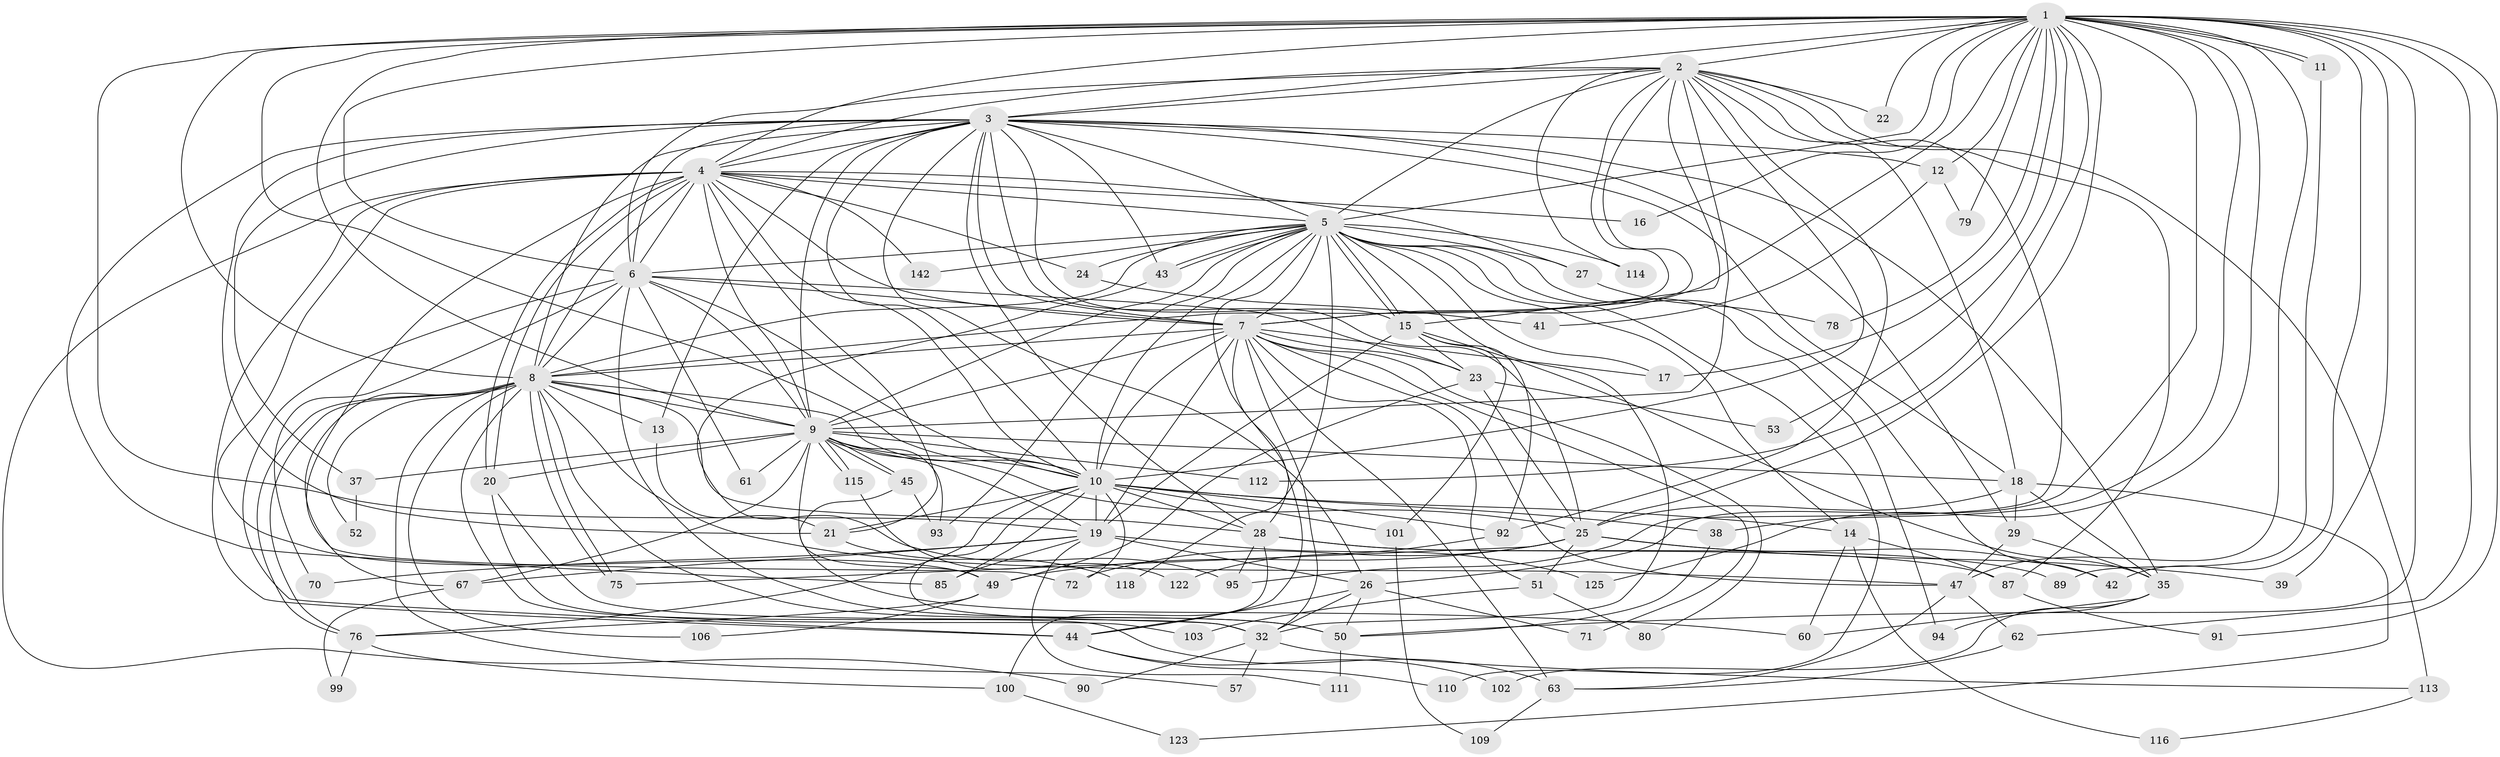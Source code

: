 // original degree distribution, {32: 0.006896551724137931, 17: 0.013793103448275862, 24: 0.006896551724137931, 21: 0.013793103448275862, 26: 0.006896551724137931, 14: 0.006896551724137931, 22: 0.006896551724137931, 23: 0.006896551724137931, 3: 0.22758620689655173, 4: 0.06896551724137931, 6: 0.05517241379310345, 9: 0.006896551724137931, 2: 0.4896551724137931, 7: 0.020689655172413793, 11: 0.006896551724137931, 5: 0.04827586206896552, 8: 0.006896551724137931}
// Generated by graph-tools (version 1.1) at 2025/17/03/04/25 18:17:34]
// undirected, 87 vertices, 245 edges
graph export_dot {
graph [start="1"]
  node [color=gray90,style=filled];
  1;
  2;
  3 [super="+69"];
  4;
  5;
  6;
  7 [super="+68+33+31"];
  8;
  9;
  10 [super="+46"];
  11;
  12;
  13;
  14;
  15 [super="+124+40"];
  16;
  17;
  18 [super="+65"];
  19 [super="+119+77+55+58+82"];
  20 [super="+34+98"];
  21 [super="+121+117"];
  22;
  23 [super="+143"];
  24;
  25 [super="+64+97+105+30"];
  26 [super="+88"];
  27;
  28 [super="+36+108"];
  29;
  32 [super="+84"];
  35 [super="+56"];
  37;
  38;
  39;
  41;
  42 [super="+66"];
  43 [super="+73"];
  44 [super="+74"];
  45 [super="+126"];
  47 [super="+86+48"];
  49 [super="+145+54+120"];
  50 [super="+141+127"];
  51;
  52;
  53;
  57;
  60;
  61;
  62;
  63 [super="+144"];
  67;
  70;
  71;
  72 [super="+137"];
  75 [super="+138"];
  76;
  78;
  79;
  80;
  85 [super="+136"];
  87 [super="+132+140"];
  89;
  90;
  91;
  92 [super="+96"];
  93 [super="+135"];
  94;
  95;
  99;
  100;
  101;
  102;
  103;
  106;
  109;
  110;
  111;
  112;
  113;
  114;
  115;
  116;
  118;
  122;
  123;
  125;
  142;
  1 -- 2;
  1 -- 3 [weight=2];
  1 -- 4;
  1 -- 5;
  1 -- 6;
  1 -- 7;
  1 -- 8;
  1 -- 9;
  1 -- 10;
  1 -- 11;
  1 -- 11;
  1 -- 12;
  1 -- 16;
  1 -- 17;
  1 -- 22;
  1 -- 26;
  1 -- 38;
  1 -- 39;
  1 -- 42;
  1 -- 50;
  1 -- 53;
  1 -- 62;
  1 -- 78;
  1 -- 79;
  1 -- 91;
  1 -- 112;
  1 -- 125;
  1 -- 19 [weight=2];
  1 -- 47;
  1 -- 25;
  2 -- 3;
  2 -- 4;
  2 -- 5;
  2 -- 6;
  2 -- 7;
  2 -- 8;
  2 -- 9;
  2 -- 10;
  2 -- 18;
  2 -- 22;
  2 -- 87;
  2 -- 92;
  2 -- 95;
  2 -- 113;
  2 -- 114;
  2 -- 15;
  3 -- 4;
  3 -- 5;
  3 -- 6;
  3 -- 7 [weight=2];
  3 -- 8;
  3 -- 9;
  3 -- 10;
  3 -- 12;
  3 -- 13;
  3 -- 21;
  3 -- 26;
  3 -- 28;
  3 -- 29;
  3 -- 35;
  3 -- 37;
  3 -- 85;
  3 -- 25 [weight=2];
  3 -- 43;
  3 -- 18;
  3 -- 15;
  4 -- 5;
  4 -- 6;
  4 -- 7;
  4 -- 8;
  4 -- 9;
  4 -- 10;
  4 -- 16;
  4 -- 20;
  4 -- 20;
  4 -- 24;
  4 -- 27;
  4 -- 44 [weight=2];
  4 -- 49;
  4 -- 72;
  4 -- 90;
  4 -- 142;
  4 -- 21;
  5 -- 6;
  5 -- 7;
  5 -- 8;
  5 -- 9;
  5 -- 10;
  5 -- 14;
  5 -- 15;
  5 -- 15;
  5 -- 17;
  5 -- 24;
  5 -- 27;
  5 -- 32;
  5 -- 42;
  5 -- 43;
  5 -- 43;
  5 -- 94;
  5 -- 110;
  5 -- 114;
  5 -- 118;
  5 -- 142;
  5 -- 44;
  5 -- 93;
  6 -- 7;
  6 -- 8;
  6 -- 9;
  6 -- 10;
  6 -- 44;
  6 -- 61;
  6 -- 70;
  6 -- 50;
  6 -- 23;
  7 -- 8;
  7 -- 9;
  7 -- 10;
  7 -- 19 [weight=3];
  7 -- 23;
  7 -- 51;
  7 -- 63;
  7 -- 80;
  7 -- 17;
  7 -- 32;
  7 -- 71;
  7 -- 28;
  7 -- 47;
  8 -- 9;
  8 -- 10;
  8 -- 13;
  8 -- 28;
  8 -- 52;
  8 -- 57;
  8 -- 63;
  8 -- 67;
  8 -- 75;
  8 -- 75;
  8 -- 76;
  8 -- 76;
  8 -- 106;
  8 -- 50;
  8 -- 47;
  9 -- 10;
  9 -- 18;
  9 -- 19;
  9 -- 37;
  9 -- 45;
  9 -- 45;
  9 -- 49;
  9 -- 61;
  9 -- 67;
  9 -- 93;
  9 -- 112;
  9 -- 115;
  9 -- 115;
  9 -- 20;
  9 -- 25;
  10 -- 14;
  10 -- 38;
  10 -- 72 [weight=2];
  10 -- 85;
  10 -- 101;
  10 -- 21;
  10 -- 92;
  10 -- 32;
  10 -- 19 [weight=3];
  10 -- 76;
  10 -- 28;
  11 -- 89;
  12 -- 41;
  12 -- 79;
  13 -- 21;
  14 -- 60;
  14 -- 87 [weight=2];
  14 -- 116;
  15 -- 23;
  15 -- 92;
  15 -- 101;
  15 -- 19;
  15 -- 35;
  18 -- 25;
  18 -- 29;
  18 -- 123;
  18 -- 35;
  19 -- 125;
  19 -- 85;
  19 -- 67;
  19 -- 111;
  19 -- 70;
  19 -- 26;
  20 -- 103;
  20 -- 32;
  21 -- 118;
  23 -- 25;
  23 -- 53;
  23 -- 49;
  24 -- 41;
  25 -- 49;
  25 -- 72;
  25 -- 51;
  25 -- 39;
  25 -- 42;
  25 -- 75;
  26 -- 32;
  26 -- 50;
  26 -- 71;
  26 -- 44;
  27 -- 78;
  28 -- 89;
  28 -- 100;
  28 -- 95;
  28 -- 87;
  29 -- 35;
  29 -- 47;
  32 -- 57;
  32 -- 113;
  32 -- 90;
  35 -- 60;
  35 -- 94;
  35 -- 102;
  37 -- 52;
  38 -- 50;
  43 -- 95;
  44 -- 102;
  44 -- 110;
  45 -- 93;
  45 -- 60;
  47 -- 62;
  47 -- 63;
  49 -- 106;
  49 -- 76;
  50 -- 111;
  51 -- 80;
  51 -- 103;
  62 -- 63;
  63 -- 109;
  67 -- 99;
  76 -- 99;
  76 -- 100;
  87 -- 91;
  92 -- 122;
  100 -- 123;
  101 -- 109;
  113 -- 116;
  115 -- 122;
}
